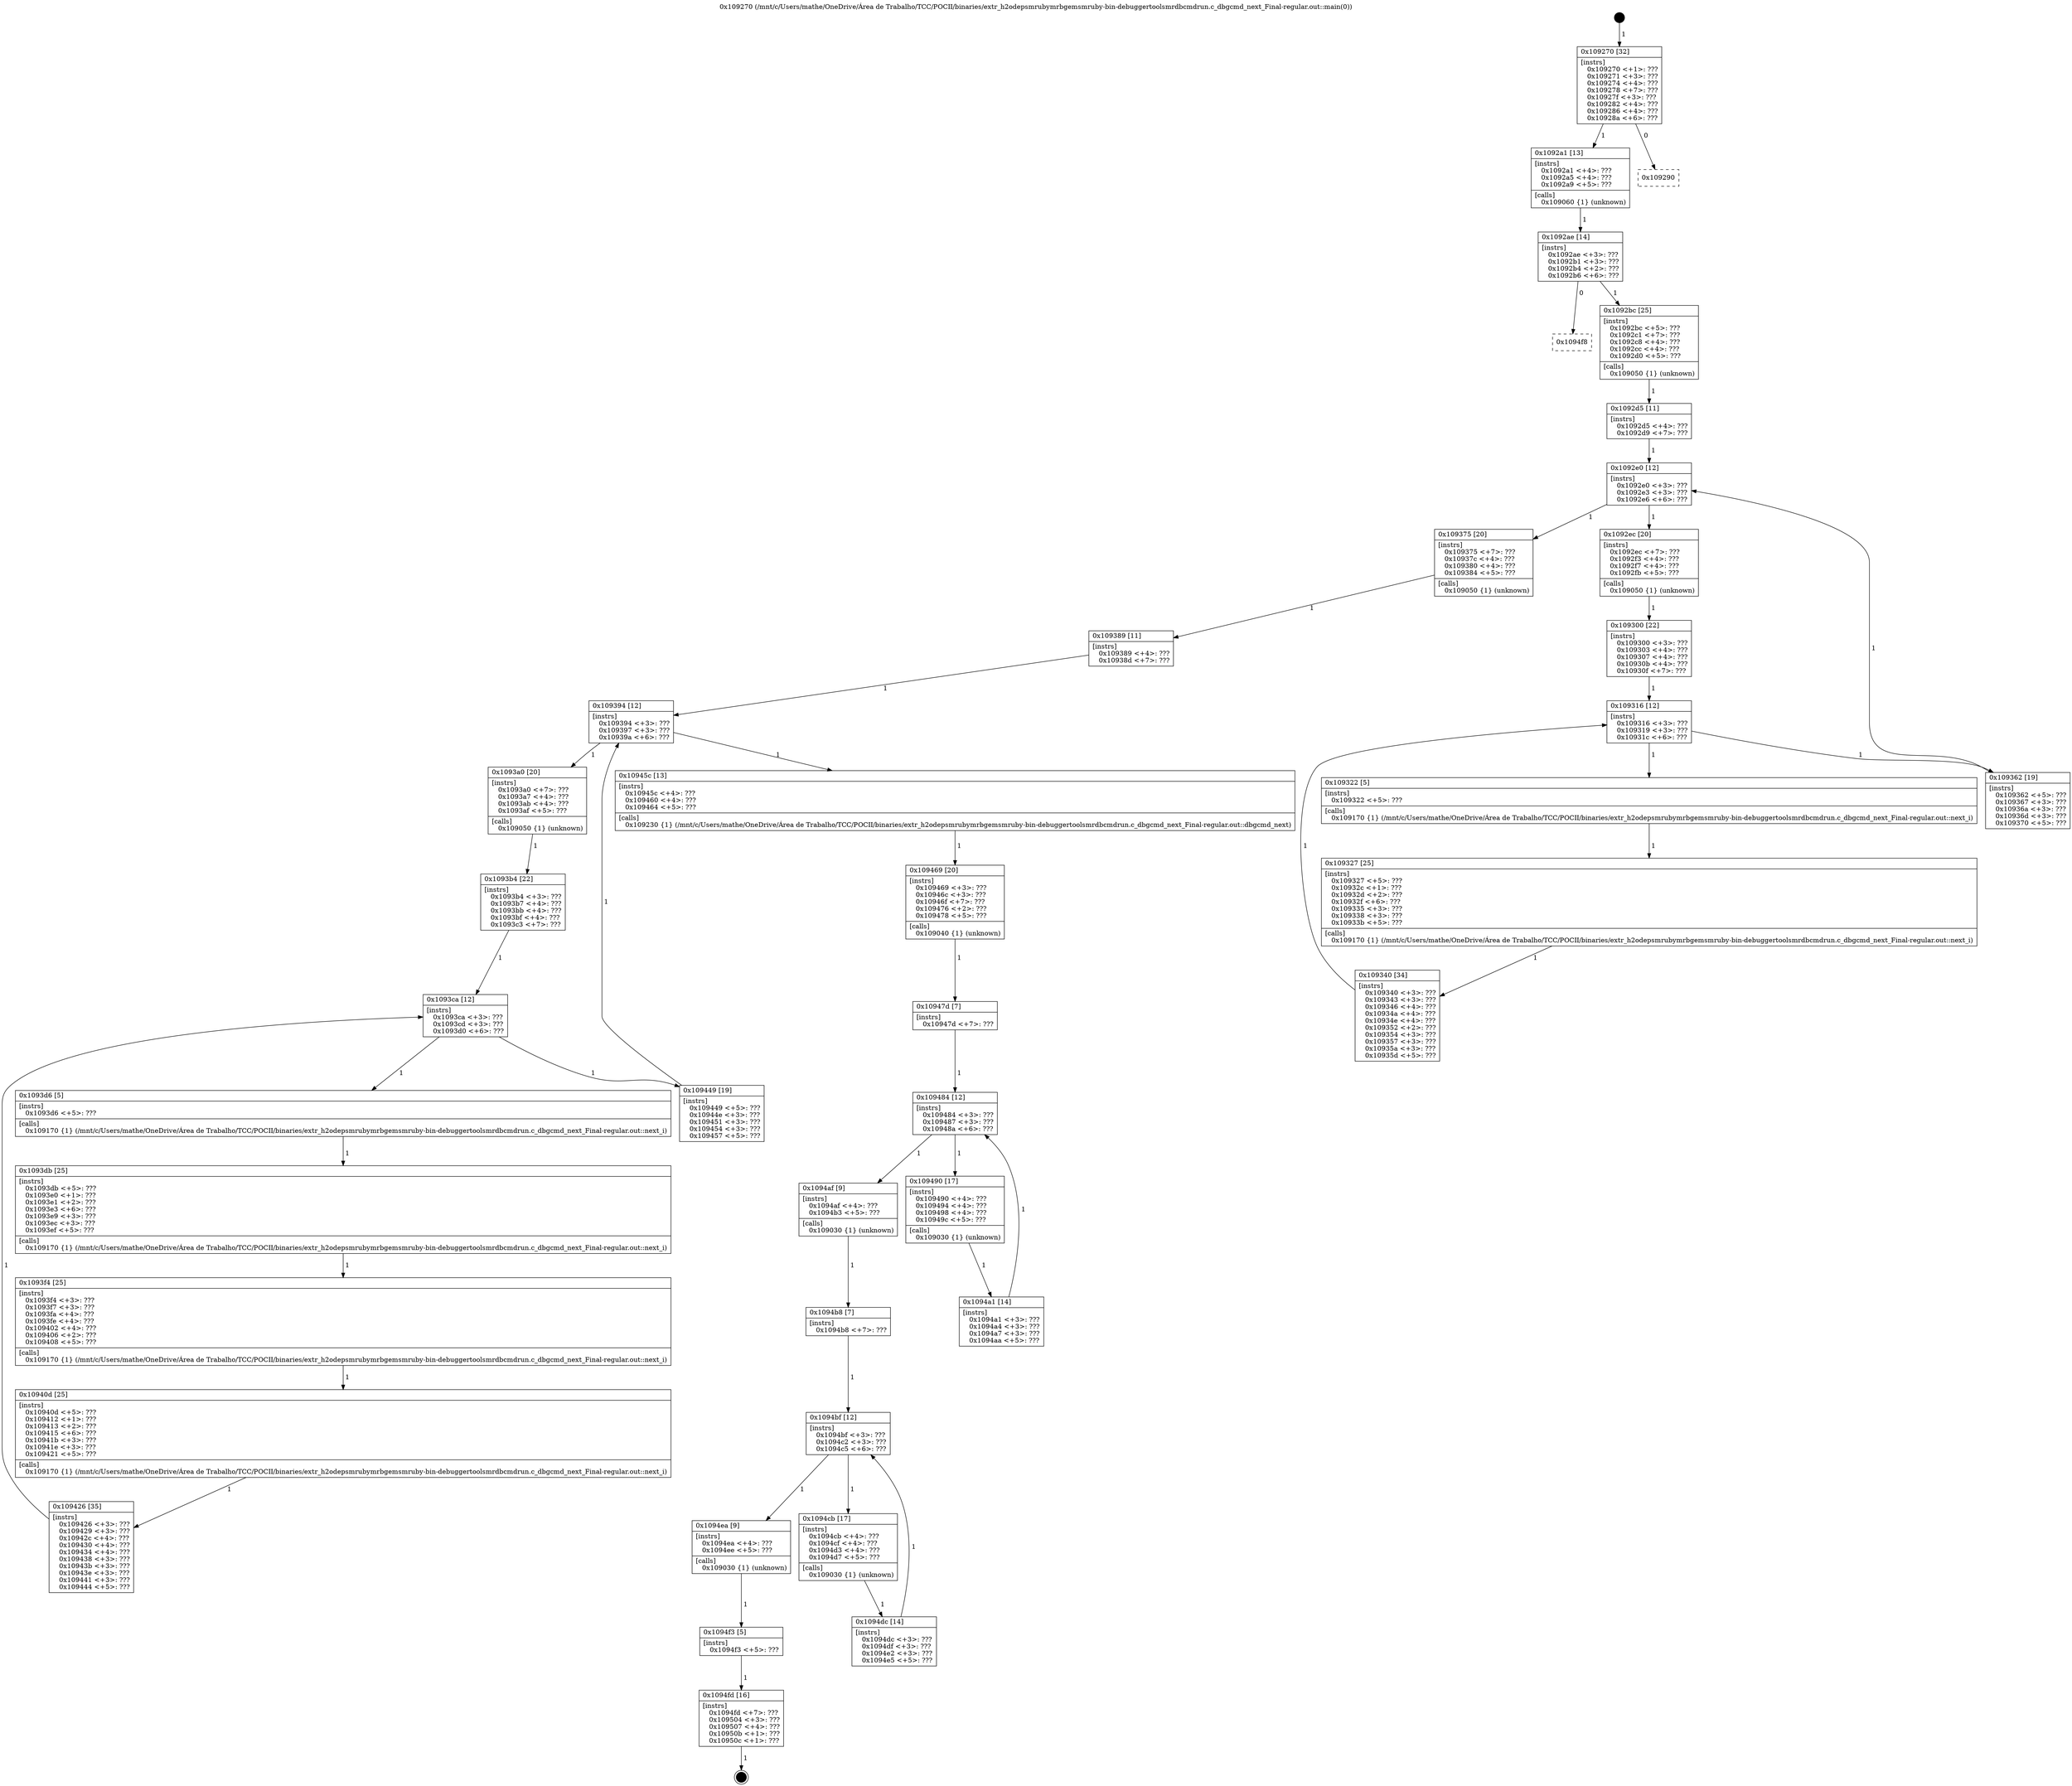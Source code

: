 digraph "0x109270" {
  label = "0x109270 (/mnt/c/Users/mathe/OneDrive/Área de Trabalho/TCC/POCII/binaries/extr_h2odepsmrubymrbgemsmruby-bin-debuggertoolsmrdbcmdrun.c_dbgcmd_next_Final-regular.out::main(0))"
  labelloc = "t"
  node[shape=record]

  Entry [label="",width=0.3,height=0.3,shape=circle,fillcolor=black,style=filled]
  "0x109270" [label="{
     0x109270 [32]\l
     | [instrs]\l
     &nbsp;&nbsp;0x109270 \<+1\>: ???\l
     &nbsp;&nbsp;0x109271 \<+3\>: ???\l
     &nbsp;&nbsp;0x109274 \<+4\>: ???\l
     &nbsp;&nbsp;0x109278 \<+7\>: ???\l
     &nbsp;&nbsp;0x10927f \<+3\>: ???\l
     &nbsp;&nbsp;0x109282 \<+4\>: ???\l
     &nbsp;&nbsp;0x109286 \<+4\>: ???\l
     &nbsp;&nbsp;0x10928a \<+6\>: ???\l
  }"]
  "0x1092a1" [label="{
     0x1092a1 [13]\l
     | [instrs]\l
     &nbsp;&nbsp;0x1092a1 \<+4\>: ???\l
     &nbsp;&nbsp;0x1092a5 \<+4\>: ???\l
     &nbsp;&nbsp;0x1092a9 \<+5\>: ???\l
     | [calls]\l
     &nbsp;&nbsp;0x109060 \{1\} (unknown)\l
  }"]
  "0x109290" [label="{
     0x109290\l
  }", style=dashed]
  "0x1092ae" [label="{
     0x1092ae [14]\l
     | [instrs]\l
     &nbsp;&nbsp;0x1092ae \<+3\>: ???\l
     &nbsp;&nbsp;0x1092b1 \<+3\>: ???\l
     &nbsp;&nbsp;0x1092b4 \<+2\>: ???\l
     &nbsp;&nbsp;0x1092b6 \<+6\>: ???\l
  }"]
  "0x1094f8" [label="{
     0x1094f8\l
  }", style=dashed]
  "0x1092bc" [label="{
     0x1092bc [25]\l
     | [instrs]\l
     &nbsp;&nbsp;0x1092bc \<+5\>: ???\l
     &nbsp;&nbsp;0x1092c1 \<+7\>: ???\l
     &nbsp;&nbsp;0x1092c8 \<+4\>: ???\l
     &nbsp;&nbsp;0x1092cc \<+4\>: ???\l
     &nbsp;&nbsp;0x1092d0 \<+5\>: ???\l
     | [calls]\l
     &nbsp;&nbsp;0x109050 \{1\} (unknown)\l
  }"]
  Exit [label="",width=0.3,height=0.3,shape=circle,fillcolor=black,style=filled,peripheries=2]
  "0x1092e0" [label="{
     0x1092e0 [12]\l
     | [instrs]\l
     &nbsp;&nbsp;0x1092e0 \<+3\>: ???\l
     &nbsp;&nbsp;0x1092e3 \<+3\>: ???\l
     &nbsp;&nbsp;0x1092e6 \<+6\>: ???\l
  }"]
  "0x109375" [label="{
     0x109375 [20]\l
     | [instrs]\l
     &nbsp;&nbsp;0x109375 \<+7\>: ???\l
     &nbsp;&nbsp;0x10937c \<+4\>: ???\l
     &nbsp;&nbsp;0x109380 \<+4\>: ???\l
     &nbsp;&nbsp;0x109384 \<+5\>: ???\l
     | [calls]\l
     &nbsp;&nbsp;0x109050 \{1\} (unknown)\l
  }"]
  "0x1092ec" [label="{
     0x1092ec [20]\l
     | [instrs]\l
     &nbsp;&nbsp;0x1092ec \<+7\>: ???\l
     &nbsp;&nbsp;0x1092f3 \<+4\>: ???\l
     &nbsp;&nbsp;0x1092f7 \<+4\>: ???\l
     &nbsp;&nbsp;0x1092fb \<+5\>: ???\l
     | [calls]\l
     &nbsp;&nbsp;0x109050 \{1\} (unknown)\l
  }"]
  "0x109316" [label="{
     0x109316 [12]\l
     | [instrs]\l
     &nbsp;&nbsp;0x109316 \<+3\>: ???\l
     &nbsp;&nbsp;0x109319 \<+3\>: ???\l
     &nbsp;&nbsp;0x10931c \<+6\>: ???\l
  }"]
  "0x109362" [label="{
     0x109362 [19]\l
     | [instrs]\l
     &nbsp;&nbsp;0x109362 \<+5\>: ???\l
     &nbsp;&nbsp;0x109367 \<+3\>: ???\l
     &nbsp;&nbsp;0x10936a \<+3\>: ???\l
     &nbsp;&nbsp;0x10936d \<+3\>: ???\l
     &nbsp;&nbsp;0x109370 \<+5\>: ???\l
  }"]
  "0x109322" [label="{
     0x109322 [5]\l
     | [instrs]\l
     &nbsp;&nbsp;0x109322 \<+5\>: ???\l
     | [calls]\l
     &nbsp;&nbsp;0x109170 \{1\} (/mnt/c/Users/mathe/OneDrive/Área de Trabalho/TCC/POCII/binaries/extr_h2odepsmrubymrbgemsmruby-bin-debuggertoolsmrdbcmdrun.c_dbgcmd_next_Final-regular.out::next_i)\l
  }"]
  "0x109327" [label="{
     0x109327 [25]\l
     | [instrs]\l
     &nbsp;&nbsp;0x109327 \<+5\>: ???\l
     &nbsp;&nbsp;0x10932c \<+1\>: ???\l
     &nbsp;&nbsp;0x10932d \<+2\>: ???\l
     &nbsp;&nbsp;0x10932f \<+6\>: ???\l
     &nbsp;&nbsp;0x109335 \<+3\>: ???\l
     &nbsp;&nbsp;0x109338 \<+3\>: ???\l
     &nbsp;&nbsp;0x10933b \<+5\>: ???\l
     | [calls]\l
     &nbsp;&nbsp;0x109170 \{1\} (/mnt/c/Users/mathe/OneDrive/Área de Trabalho/TCC/POCII/binaries/extr_h2odepsmrubymrbgemsmruby-bin-debuggertoolsmrdbcmdrun.c_dbgcmd_next_Final-regular.out::next_i)\l
  }"]
  "0x109340" [label="{
     0x109340 [34]\l
     | [instrs]\l
     &nbsp;&nbsp;0x109340 \<+3\>: ???\l
     &nbsp;&nbsp;0x109343 \<+3\>: ???\l
     &nbsp;&nbsp;0x109346 \<+4\>: ???\l
     &nbsp;&nbsp;0x10934a \<+4\>: ???\l
     &nbsp;&nbsp;0x10934e \<+4\>: ???\l
     &nbsp;&nbsp;0x109352 \<+2\>: ???\l
     &nbsp;&nbsp;0x109354 \<+3\>: ???\l
     &nbsp;&nbsp;0x109357 \<+3\>: ???\l
     &nbsp;&nbsp;0x10935a \<+3\>: ???\l
     &nbsp;&nbsp;0x10935d \<+5\>: ???\l
  }"]
  "0x109300" [label="{
     0x109300 [22]\l
     | [instrs]\l
     &nbsp;&nbsp;0x109300 \<+3\>: ???\l
     &nbsp;&nbsp;0x109303 \<+4\>: ???\l
     &nbsp;&nbsp;0x109307 \<+4\>: ???\l
     &nbsp;&nbsp;0x10930b \<+4\>: ???\l
     &nbsp;&nbsp;0x10930f \<+7\>: ???\l
  }"]
  "0x1094fd" [label="{
     0x1094fd [16]\l
     | [instrs]\l
     &nbsp;&nbsp;0x1094fd \<+7\>: ???\l
     &nbsp;&nbsp;0x109504 \<+3\>: ???\l
     &nbsp;&nbsp;0x109507 \<+4\>: ???\l
     &nbsp;&nbsp;0x10950b \<+1\>: ???\l
     &nbsp;&nbsp;0x10950c \<+1\>: ???\l
  }"]
  "0x1092d5" [label="{
     0x1092d5 [11]\l
     | [instrs]\l
     &nbsp;&nbsp;0x1092d5 \<+4\>: ???\l
     &nbsp;&nbsp;0x1092d9 \<+7\>: ???\l
  }"]
  "0x109394" [label="{
     0x109394 [12]\l
     | [instrs]\l
     &nbsp;&nbsp;0x109394 \<+3\>: ???\l
     &nbsp;&nbsp;0x109397 \<+3\>: ???\l
     &nbsp;&nbsp;0x10939a \<+6\>: ???\l
  }"]
  "0x10945c" [label="{
     0x10945c [13]\l
     | [instrs]\l
     &nbsp;&nbsp;0x10945c \<+4\>: ???\l
     &nbsp;&nbsp;0x109460 \<+4\>: ???\l
     &nbsp;&nbsp;0x109464 \<+5\>: ???\l
     | [calls]\l
     &nbsp;&nbsp;0x109230 \{1\} (/mnt/c/Users/mathe/OneDrive/Área de Trabalho/TCC/POCII/binaries/extr_h2odepsmrubymrbgemsmruby-bin-debuggertoolsmrdbcmdrun.c_dbgcmd_next_Final-regular.out::dbgcmd_next)\l
  }"]
  "0x1093a0" [label="{
     0x1093a0 [20]\l
     | [instrs]\l
     &nbsp;&nbsp;0x1093a0 \<+7\>: ???\l
     &nbsp;&nbsp;0x1093a7 \<+4\>: ???\l
     &nbsp;&nbsp;0x1093ab \<+4\>: ???\l
     &nbsp;&nbsp;0x1093af \<+5\>: ???\l
     | [calls]\l
     &nbsp;&nbsp;0x109050 \{1\} (unknown)\l
  }"]
  "0x1093ca" [label="{
     0x1093ca [12]\l
     | [instrs]\l
     &nbsp;&nbsp;0x1093ca \<+3\>: ???\l
     &nbsp;&nbsp;0x1093cd \<+3\>: ???\l
     &nbsp;&nbsp;0x1093d0 \<+6\>: ???\l
  }"]
  "0x109449" [label="{
     0x109449 [19]\l
     | [instrs]\l
     &nbsp;&nbsp;0x109449 \<+5\>: ???\l
     &nbsp;&nbsp;0x10944e \<+3\>: ???\l
     &nbsp;&nbsp;0x109451 \<+3\>: ???\l
     &nbsp;&nbsp;0x109454 \<+3\>: ???\l
     &nbsp;&nbsp;0x109457 \<+5\>: ???\l
  }"]
  "0x1093d6" [label="{
     0x1093d6 [5]\l
     | [instrs]\l
     &nbsp;&nbsp;0x1093d6 \<+5\>: ???\l
     | [calls]\l
     &nbsp;&nbsp;0x109170 \{1\} (/mnt/c/Users/mathe/OneDrive/Área de Trabalho/TCC/POCII/binaries/extr_h2odepsmrubymrbgemsmruby-bin-debuggertoolsmrdbcmdrun.c_dbgcmd_next_Final-regular.out::next_i)\l
  }"]
  "0x1093db" [label="{
     0x1093db [25]\l
     | [instrs]\l
     &nbsp;&nbsp;0x1093db \<+5\>: ???\l
     &nbsp;&nbsp;0x1093e0 \<+1\>: ???\l
     &nbsp;&nbsp;0x1093e1 \<+2\>: ???\l
     &nbsp;&nbsp;0x1093e3 \<+6\>: ???\l
     &nbsp;&nbsp;0x1093e9 \<+3\>: ???\l
     &nbsp;&nbsp;0x1093ec \<+3\>: ???\l
     &nbsp;&nbsp;0x1093ef \<+5\>: ???\l
     | [calls]\l
     &nbsp;&nbsp;0x109170 \{1\} (/mnt/c/Users/mathe/OneDrive/Área de Trabalho/TCC/POCII/binaries/extr_h2odepsmrubymrbgemsmruby-bin-debuggertoolsmrdbcmdrun.c_dbgcmd_next_Final-regular.out::next_i)\l
  }"]
  "0x1093f4" [label="{
     0x1093f4 [25]\l
     | [instrs]\l
     &nbsp;&nbsp;0x1093f4 \<+3\>: ???\l
     &nbsp;&nbsp;0x1093f7 \<+3\>: ???\l
     &nbsp;&nbsp;0x1093fa \<+4\>: ???\l
     &nbsp;&nbsp;0x1093fe \<+4\>: ???\l
     &nbsp;&nbsp;0x109402 \<+4\>: ???\l
     &nbsp;&nbsp;0x109406 \<+2\>: ???\l
     &nbsp;&nbsp;0x109408 \<+5\>: ???\l
     | [calls]\l
     &nbsp;&nbsp;0x109170 \{1\} (/mnt/c/Users/mathe/OneDrive/Área de Trabalho/TCC/POCII/binaries/extr_h2odepsmrubymrbgemsmruby-bin-debuggertoolsmrdbcmdrun.c_dbgcmd_next_Final-regular.out::next_i)\l
  }"]
  "0x10940d" [label="{
     0x10940d [25]\l
     | [instrs]\l
     &nbsp;&nbsp;0x10940d \<+5\>: ???\l
     &nbsp;&nbsp;0x109412 \<+1\>: ???\l
     &nbsp;&nbsp;0x109413 \<+2\>: ???\l
     &nbsp;&nbsp;0x109415 \<+6\>: ???\l
     &nbsp;&nbsp;0x10941b \<+3\>: ???\l
     &nbsp;&nbsp;0x10941e \<+3\>: ???\l
     &nbsp;&nbsp;0x109421 \<+5\>: ???\l
     | [calls]\l
     &nbsp;&nbsp;0x109170 \{1\} (/mnt/c/Users/mathe/OneDrive/Área de Trabalho/TCC/POCII/binaries/extr_h2odepsmrubymrbgemsmruby-bin-debuggertoolsmrdbcmdrun.c_dbgcmd_next_Final-regular.out::next_i)\l
  }"]
  "0x109426" [label="{
     0x109426 [35]\l
     | [instrs]\l
     &nbsp;&nbsp;0x109426 \<+3\>: ???\l
     &nbsp;&nbsp;0x109429 \<+3\>: ???\l
     &nbsp;&nbsp;0x10942c \<+4\>: ???\l
     &nbsp;&nbsp;0x109430 \<+4\>: ???\l
     &nbsp;&nbsp;0x109434 \<+4\>: ???\l
     &nbsp;&nbsp;0x109438 \<+3\>: ???\l
     &nbsp;&nbsp;0x10943b \<+3\>: ???\l
     &nbsp;&nbsp;0x10943e \<+3\>: ???\l
     &nbsp;&nbsp;0x109441 \<+3\>: ???\l
     &nbsp;&nbsp;0x109444 \<+5\>: ???\l
  }"]
  "0x1093b4" [label="{
     0x1093b4 [22]\l
     | [instrs]\l
     &nbsp;&nbsp;0x1093b4 \<+3\>: ???\l
     &nbsp;&nbsp;0x1093b7 \<+4\>: ???\l
     &nbsp;&nbsp;0x1093bb \<+4\>: ???\l
     &nbsp;&nbsp;0x1093bf \<+4\>: ???\l
     &nbsp;&nbsp;0x1093c3 \<+7\>: ???\l
  }"]
  "0x1094f3" [label="{
     0x1094f3 [5]\l
     | [instrs]\l
     &nbsp;&nbsp;0x1094f3 \<+5\>: ???\l
  }"]
  "0x109389" [label="{
     0x109389 [11]\l
     | [instrs]\l
     &nbsp;&nbsp;0x109389 \<+4\>: ???\l
     &nbsp;&nbsp;0x10938d \<+7\>: ???\l
  }"]
  "0x109469" [label="{
     0x109469 [20]\l
     | [instrs]\l
     &nbsp;&nbsp;0x109469 \<+3\>: ???\l
     &nbsp;&nbsp;0x10946c \<+3\>: ???\l
     &nbsp;&nbsp;0x10946f \<+7\>: ???\l
     &nbsp;&nbsp;0x109476 \<+2\>: ???\l
     &nbsp;&nbsp;0x109478 \<+5\>: ???\l
     | [calls]\l
     &nbsp;&nbsp;0x109040 \{1\} (unknown)\l
  }"]
  "0x109484" [label="{
     0x109484 [12]\l
     | [instrs]\l
     &nbsp;&nbsp;0x109484 \<+3\>: ???\l
     &nbsp;&nbsp;0x109487 \<+3\>: ???\l
     &nbsp;&nbsp;0x10948a \<+6\>: ???\l
  }"]
  "0x1094af" [label="{
     0x1094af [9]\l
     | [instrs]\l
     &nbsp;&nbsp;0x1094af \<+4\>: ???\l
     &nbsp;&nbsp;0x1094b3 \<+5\>: ???\l
     | [calls]\l
     &nbsp;&nbsp;0x109030 \{1\} (unknown)\l
  }"]
  "0x109490" [label="{
     0x109490 [17]\l
     | [instrs]\l
     &nbsp;&nbsp;0x109490 \<+4\>: ???\l
     &nbsp;&nbsp;0x109494 \<+4\>: ???\l
     &nbsp;&nbsp;0x109498 \<+4\>: ???\l
     &nbsp;&nbsp;0x10949c \<+5\>: ???\l
     | [calls]\l
     &nbsp;&nbsp;0x109030 \{1\} (unknown)\l
  }"]
  "0x1094a1" [label="{
     0x1094a1 [14]\l
     | [instrs]\l
     &nbsp;&nbsp;0x1094a1 \<+3\>: ???\l
     &nbsp;&nbsp;0x1094a4 \<+3\>: ???\l
     &nbsp;&nbsp;0x1094a7 \<+3\>: ???\l
     &nbsp;&nbsp;0x1094aa \<+5\>: ???\l
  }"]
  "0x10947d" [label="{
     0x10947d [7]\l
     | [instrs]\l
     &nbsp;&nbsp;0x10947d \<+7\>: ???\l
  }"]
  "0x1094bf" [label="{
     0x1094bf [12]\l
     | [instrs]\l
     &nbsp;&nbsp;0x1094bf \<+3\>: ???\l
     &nbsp;&nbsp;0x1094c2 \<+3\>: ???\l
     &nbsp;&nbsp;0x1094c5 \<+6\>: ???\l
  }"]
  "0x1094ea" [label="{
     0x1094ea [9]\l
     | [instrs]\l
     &nbsp;&nbsp;0x1094ea \<+4\>: ???\l
     &nbsp;&nbsp;0x1094ee \<+5\>: ???\l
     | [calls]\l
     &nbsp;&nbsp;0x109030 \{1\} (unknown)\l
  }"]
  "0x1094cb" [label="{
     0x1094cb [17]\l
     | [instrs]\l
     &nbsp;&nbsp;0x1094cb \<+4\>: ???\l
     &nbsp;&nbsp;0x1094cf \<+4\>: ???\l
     &nbsp;&nbsp;0x1094d3 \<+4\>: ???\l
     &nbsp;&nbsp;0x1094d7 \<+5\>: ???\l
     | [calls]\l
     &nbsp;&nbsp;0x109030 \{1\} (unknown)\l
  }"]
  "0x1094dc" [label="{
     0x1094dc [14]\l
     | [instrs]\l
     &nbsp;&nbsp;0x1094dc \<+3\>: ???\l
     &nbsp;&nbsp;0x1094df \<+3\>: ???\l
     &nbsp;&nbsp;0x1094e2 \<+3\>: ???\l
     &nbsp;&nbsp;0x1094e5 \<+5\>: ???\l
  }"]
  "0x1094b8" [label="{
     0x1094b8 [7]\l
     | [instrs]\l
     &nbsp;&nbsp;0x1094b8 \<+7\>: ???\l
  }"]
  Entry -> "0x109270" [label=" 1"]
  "0x109270" -> "0x1092a1" [label=" 1"]
  "0x109270" -> "0x109290" [label=" 0"]
  "0x1092a1" -> "0x1092ae" [label=" 1"]
  "0x1092ae" -> "0x1094f8" [label=" 0"]
  "0x1092ae" -> "0x1092bc" [label=" 1"]
  "0x1094fd" -> Exit [label=" 1"]
  "0x1092bc" -> "0x1092d5" [label=" 1"]
  "0x1092e0" -> "0x109375" [label=" 1"]
  "0x1092e0" -> "0x1092ec" [label=" 1"]
  "0x1092ec" -> "0x109300" [label=" 1"]
  "0x109316" -> "0x109362" [label=" 1"]
  "0x109316" -> "0x109322" [label=" 1"]
  "0x109322" -> "0x109327" [label=" 1"]
  "0x109327" -> "0x109340" [label=" 1"]
  "0x109300" -> "0x109316" [label=" 1"]
  "0x109340" -> "0x109316" [label=" 1"]
  "0x1094f3" -> "0x1094fd" [label=" 1"]
  "0x1092d5" -> "0x1092e0" [label=" 1"]
  "0x109362" -> "0x1092e0" [label=" 1"]
  "0x109375" -> "0x109389" [label=" 1"]
  "0x109394" -> "0x10945c" [label=" 1"]
  "0x109394" -> "0x1093a0" [label=" 1"]
  "0x1093a0" -> "0x1093b4" [label=" 1"]
  "0x1093ca" -> "0x109449" [label=" 1"]
  "0x1093ca" -> "0x1093d6" [label=" 1"]
  "0x1093d6" -> "0x1093db" [label=" 1"]
  "0x1093db" -> "0x1093f4" [label=" 1"]
  "0x1093f4" -> "0x10940d" [label=" 1"]
  "0x10940d" -> "0x109426" [label=" 1"]
  "0x1093b4" -> "0x1093ca" [label=" 1"]
  "0x109426" -> "0x1093ca" [label=" 1"]
  "0x1094ea" -> "0x1094f3" [label=" 1"]
  "0x109389" -> "0x109394" [label=" 1"]
  "0x109449" -> "0x109394" [label=" 1"]
  "0x10945c" -> "0x109469" [label=" 1"]
  "0x109469" -> "0x10947d" [label=" 1"]
  "0x109484" -> "0x1094af" [label=" 1"]
  "0x109484" -> "0x109490" [label=" 1"]
  "0x109490" -> "0x1094a1" [label=" 1"]
  "0x10947d" -> "0x109484" [label=" 1"]
  "0x1094a1" -> "0x109484" [label=" 1"]
  "0x1094af" -> "0x1094b8" [label=" 1"]
  "0x1094bf" -> "0x1094ea" [label=" 1"]
  "0x1094bf" -> "0x1094cb" [label=" 1"]
  "0x1094cb" -> "0x1094dc" [label=" 1"]
  "0x1094b8" -> "0x1094bf" [label=" 1"]
  "0x1094dc" -> "0x1094bf" [label=" 1"]
}
